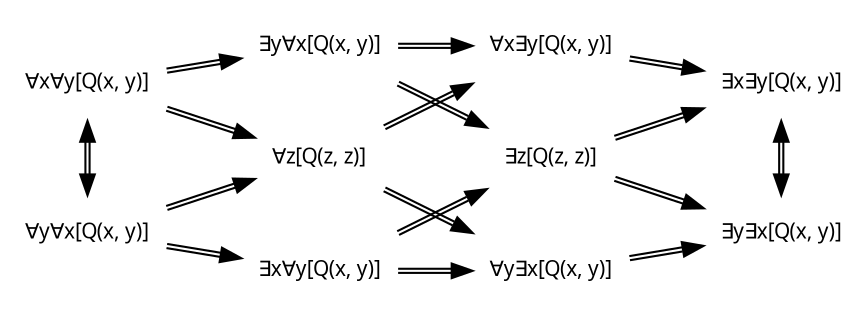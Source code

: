 digraph{
    node[fontname="Consola", fontsize="10"];
    edge[fontname="Consola", fontsize="10"];
    graph[fontname="Consola", fontsize="10", charset="utf-8"];
    graph[compound="true", clusterrank="global", newrank="true"];

    node[shape="plaintext"];
    edge[color="black:black"];
    graph[pagedir="TL", rankdir="LR", splines="line"];


        {rank="same"; AxAy[label="∀x∀y[Q(x, y)]"];                           AyAx[label="∀y∀x[Q(x, y)]"];}
        {rank="same"; EyAx[label="∃y∀x[Q(x, y)]"]; Az[label= "∀z[Q(z, z)]"]; ExAy[label="∃x∀y[Q(x, y)]"];}
        {rank="same"; AxEy[label="∀x∃y[Q(x, y)]"]; Ez[label= "∃z[Q(z, z)]"]; AyEx[label="∀y∃x[Q(x, y)]"];}
        {rank="same"; ExEy[label="∃x∃y[Q(x, y)]"];                           EyEx[label="∃y∃x[Q(x, y)]"];}


        AxAy->AyAx[dir="both", minlen="2"]; ExEy->EyEx[dir="both", minlen="2"];

        AxAy->EyAx;             EyAx->AxEy; AxEy->ExEy;
        AxAy->Az;               EyAx->Ez;   Ez->ExEy;
        AyAx->Az;               Az->AxEy;   Ez->EyEx;
        AyAx->ExAy;             Az->AyEx;   AyEx->EyEx;
                                ExAy->Ez;
                                ExAy->AyEx;
}
